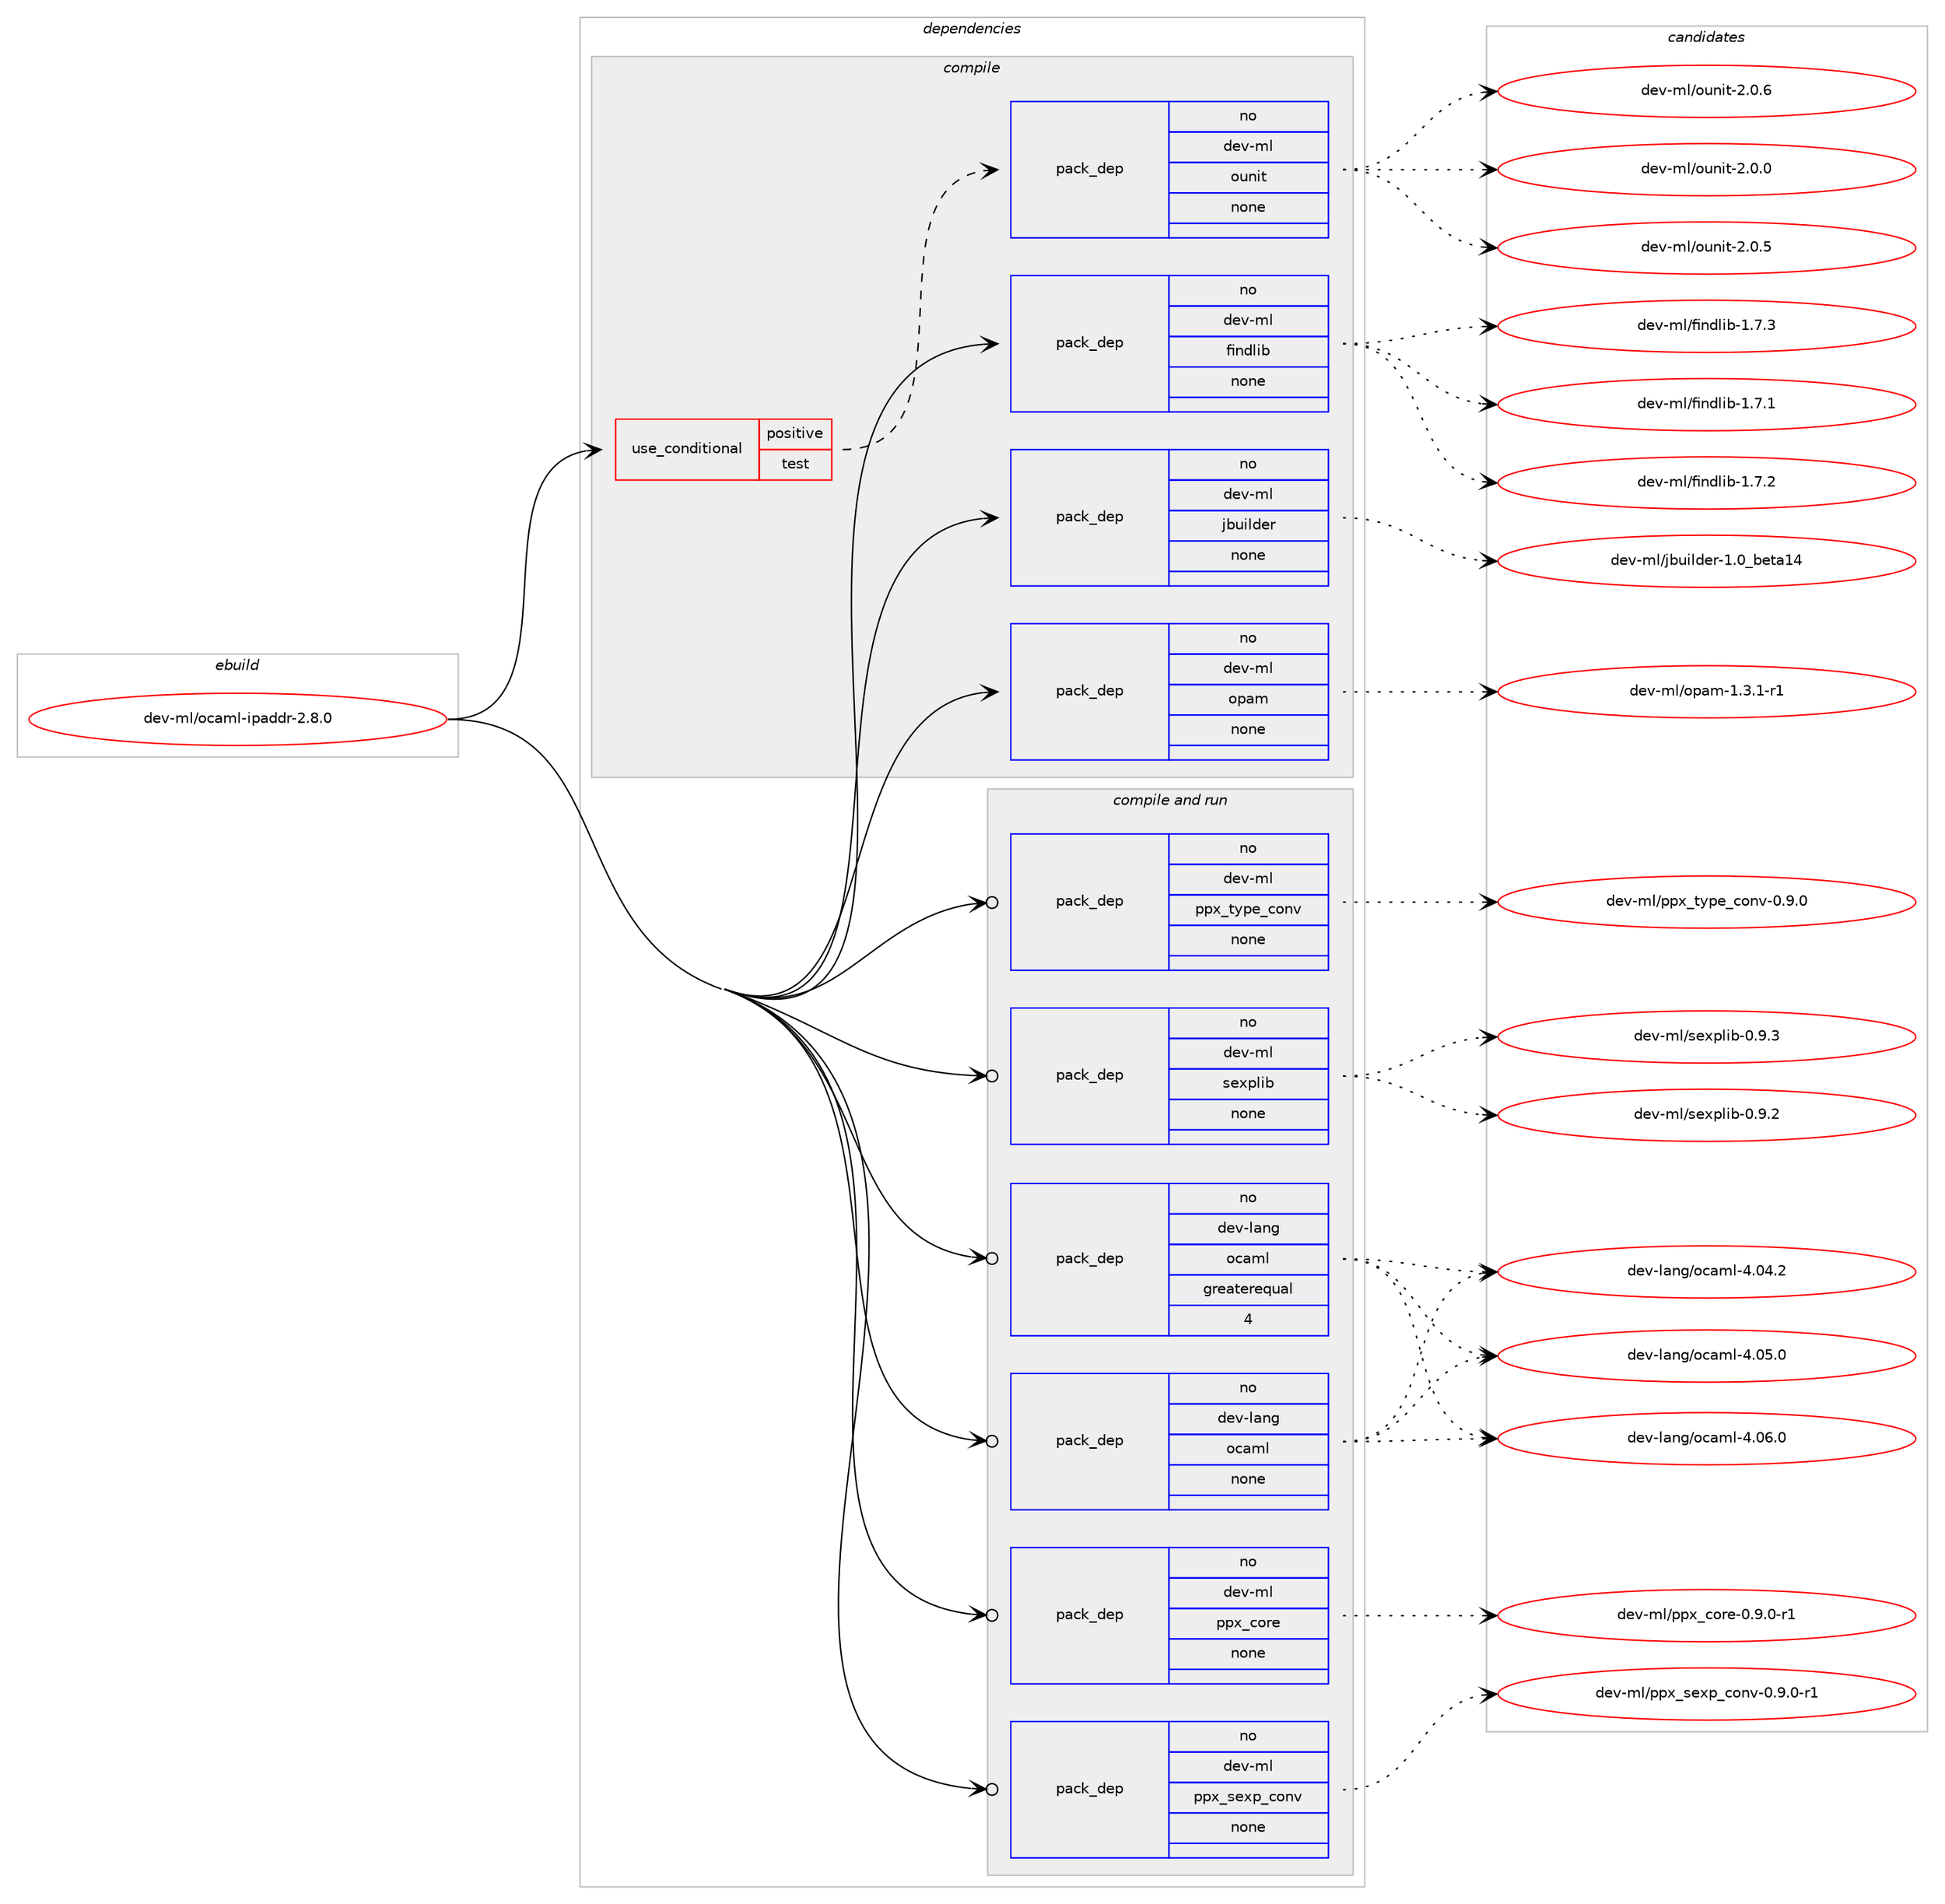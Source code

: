 digraph prolog {

# *************
# Graph options
# *************

newrank=true;
concentrate=true;
compound=true;
graph [rankdir=LR,fontname=Helvetica,fontsize=10,ranksep=1.5];#, ranksep=2.5, nodesep=0.2];
edge  [arrowhead=vee];
node  [fontname=Helvetica,fontsize=10];

# **********
# The ebuild
# **********

subgraph cluster_leftcol {
color=gray;
rank=same;
label=<<i>ebuild</i>>;
id [label="dev-ml/ocaml-ipaddr-2.8.0", color=red, width=4, href="../dev-ml/ocaml-ipaddr-2.8.0.svg"];
}

# ****************
# The dependencies
# ****************

subgraph cluster_midcol {
color=gray;
label=<<i>dependencies</i>>;
subgraph cluster_compile {
fillcolor="#eeeeee";
style=filled;
label=<<i>compile</i>>;
subgraph cond26556 {
dependency123195 [label=<<TABLE BORDER="0" CELLBORDER="1" CELLSPACING="0" CELLPADDING="4"><TR><TD ROWSPAN="3" CELLPADDING="10">use_conditional</TD></TR><TR><TD>positive</TD></TR><TR><TD>test</TD></TR></TABLE>>, shape=none, color=red];
subgraph pack92982 {
dependency123196 [label=<<TABLE BORDER="0" CELLBORDER="1" CELLSPACING="0" CELLPADDING="4" WIDTH="220"><TR><TD ROWSPAN="6" CELLPADDING="30">pack_dep</TD></TR><TR><TD WIDTH="110">no</TD></TR><TR><TD>dev-ml</TD></TR><TR><TD>ounit</TD></TR><TR><TD>none</TD></TR><TR><TD></TD></TR></TABLE>>, shape=none, color=blue];
}
dependency123195:e -> dependency123196:w [weight=20,style="dashed",arrowhead="vee"];
}
id:e -> dependency123195:w [weight=20,style="solid",arrowhead="vee"];
subgraph pack92983 {
dependency123197 [label=<<TABLE BORDER="0" CELLBORDER="1" CELLSPACING="0" CELLPADDING="4" WIDTH="220"><TR><TD ROWSPAN="6" CELLPADDING="30">pack_dep</TD></TR><TR><TD WIDTH="110">no</TD></TR><TR><TD>dev-ml</TD></TR><TR><TD>findlib</TD></TR><TR><TD>none</TD></TR><TR><TD></TD></TR></TABLE>>, shape=none, color=blue];
}
id:e -> dependency123197:w [weight=20,style="solid",arrowhead="vee"];
subgraph pack92984 {
dependency123198 [label=<<TABLE BORDER="0" CELLBORDER="1" CELLSPACING="0" CELLPADDING="4" WIDTH="220"><TR><TD ROWSPAN="6" CELLPADDING="30">pack_dep</TD></TR><TR><TD WIDTH="110">no</TD></TR><TR><TD>dev-ml</TD></TR><TR><TD>jbuilder</TD></TR><TR><TD>none</TD></TR><TR><TD></TD></TR></TABLE>>, shape=none, color=blue];
}
id:e -> dependency123198:w [weight=20,style="solid",arrowhead="vee"];
subgraph pack92985 {
dependency123199 [label=<<TABLE BORDER="0" CELLBORDER="1" CELLSPACING="0" CELLPADDING="4" WIDTH="220"><TR><TD ROWSPAN="6" CELLPADDING="30">pack_dep</TD></TR><TR><TD WIDTH="110">no</TD></TR><TR><TD>dev-ml</TD></TR><TR><TD>opam</TD></TR><TR><TD>none</TD></TR><TR><TD></TD></TR></TABLE>>, shape=none, color=blue];
}
id:e -> dependency123199:w [weight=20,style="solid",arrowhead="vee"];
}
subgraph cluster_compileandrun {
fillcolor="#eeeeee";
style=filled;
label=<<i>compile and run</i>>;
subgraph pack92986 {
dependency123200 [label=<<TABLE BORDER="0" CELLBORDER="1" CELLSPACING="0" CELLPADDING="4" WIDTH="220"><TR><TD ROWSPAN="6" CELLPADDING="30">pack_dep</TD></TR><TR><TD WIDTH="110">no</TD></TR><TR><TD>dev-lang</TD></TR><TR><TD>ocaml</TD></TR><TR><TD>greaterequal</TD></TR><TR><TD>4</TD></TR></TABLE>>, shape=none, color=blue];
}
id:e -> dependency123200:w [weight=20,style="solid",arrowhead="odotvee"];
subgraph pack92987 {
dependency123201 [label=<<TABLE BORDER="0" CELLBORDER="1" CELLSPACING="0" CELLPADDING="4" WIDTH="220"><TR><TD ROWSPAN="6" CELLPADDING="30">pack_dep</TD></TR><TR><TD WIDTH="110">no</TD></TR><TR><TD>dev-lang</TD></TR><TR><TD>ocaml</TD></TR><TR><TD>none</TD></TR><TR><TD></TD></TR></TABLE>>, shape=none, color=blue];
}
id:e -> dependency123201:w [weight=20,style="solid",arrowhead="odotvee"];
subgraph pack92988 {
dependency123202 [label=<<TABLE BORDER="0" CELLBORDER="1" CELLSPACING="0" CELLPADDING="4" WIDTH="220"><TR><TD ROWSPAN="6" CELLPADDING="30">pack_dep</TD></TR><TR><TD WIDTH="110">no</TD></TR><TR><TD>dev-ml</TD></TR><TR><TD>ppx_core</TD></TR><TR><TD>none</TD></TR><TR><TD></TD></TR></TABLE>>, shape=none, color=blue];
}
id:e -> dependency123202:w [weight=20,style="solid",arrowhead="odotvee"];
subgraph pack92989 {
dependency123203 [label=<<TABLE BORDER="0" CELLBORDER="1" CELLSPACING="0" CELLPADDING="4" WIDTH="220"><TR><TD ROWSPAN="6" CELLPADDING="30">pack_dep</TD></TR><TR><TD WIDTH="110">no</TD></TR><TR><TD>dev-ml</TD></TR><TR><TD>ppx_sexp_conv</TD></TR><TR><TD>none</TD></TR><TR><TD></TD></TR></TABLE>>, shape=none, color=blue];
}
id:e -> dependency123203:w [weight=20,style="solid",arrowhead="odotvee"];
subgraph pack92990 {
dependency123204 [label=<<TABLE BORDER="0" CELLBORDER="1" CELLSPACING="0" CELLPADDING="4" WIDTH="220"><TR><TD ROWSPAN="6" CELLPADDING="30">pack_dep</TD></TR><TR><TD WIDTH="110">no</TD></TR><TR><TD>dev-ml</TD></TR><TR><TD>ppx_type_conv</TD></TR><TR><TD>none</TD></TR><TR><TD></TD></TR></TABLE>>, shape=none, color=blue];
}
id:e -> dependency123204:w [weight=20,style="solid",arrowhead="odotvee"];
subgraph pack92991 {
dependency123205 [label=<<TABLE BORDER="0" CELLBORDER="1" CELLSPACING="0" CELLPADDING="4" WIDTH="220"><TR><TD ROWSPAN="6" CELLPADDING="30">pack_dep</TD></TR><TR><TD WIDTH="110">no</TD></TR><TR><TD>dev-ml</TD></TR><TR><TD>sexplib</TD></TR><TR><TD>none</TD></TR><TR><TD></TD></TR></TABLE>>, shape=none, color=blue];
}
id:e -> dependency123205:w [weight=20,style="solid",arrowhead="odotvee"];
}
subgraph cluster_run {
fillcolor="#eeeeee";
style=filled;
label=<<i>run</i>>;
}
}

# **************
# The candidates
# **************

subgraph cluster_choices {
rank=same;
color=gray;
label=<<i>candidates</i>>;

subgraph choice92982 {
color=black;
nodesep=1;
choice1001011184510910847111117110105116455046484648 [label="dev-ml/ounit-2.0.0", color=red, width=4,href="../dev-ml/ounit-2.0.0.svg"];
choice1001011184510910847111117110105116455046484653 [label="dev-ml/ounit-2.0.5", color=red, width=4,href="../dev-ml/ounit-2.0.5.svg"];
choice1001011184510910847111117110105116455046484654 [label="dev-ml/ounit-2.0.6", color=red, width=4,href="../dev-ml/ounit-2.0.6.svg"];
dependency123196:e -> choice1001011184510910847111117110105116455046484648:w [style=dotted,weight="100"];
dependency123196:e -> choice1001011184510910847111117110105116455046484653:w [style=dotted,weight="100"];
dependency123196:e -> choice1001011184510910847111117110105116455046484654:w [style=dotted,weight="100"];
}
subgraph choice92983 {
color=black;
nodesep=1;
choice100101118451091084710210511010010810598454946554649 [label="dev-ml/findlib-1.7.1", color=red, width=4,href="../dev-ml/findlib-1.7.1.svg"];
choice100101118451091084710210511010010810598454946554650 [label="dev-ml/findlib-1.7.2", color=red, width=4,href="../dev-ml/findlib-1.7.2.svg"];
choice100101118451091084710210511010010810598454946554651 [label="dev-ml/findlib-1.7.3", color=red, width=4,href="../dev-ml/findlib-1.7.3.svg"];
dependency123197:e -> choice100101118451091084710210511010010810598454946554649:w [style=dotted,weight="100"];
dependency123197:e -> choice100101118451091084710210511010010810598454946554650:w [style=dotted,weight="100"];
dependency123197:e -> choice100101118451091084710210511010010810598454946554651:w [style=dotted,weight="100"];
}
subgraph choice92984 {
color=black;
nodesep=1;
choice100101118451091084710698117105108100101114454946489598101116974952 [label="dev-ml/jbuilder-1.0_beta14", color=red, width=4,href="../dev-ml/jbuilder-1.0_beta14.svg"];
dependency123198:e -> choice100101118451091084710698117105108100101114454946489598101116974952:w [style=dotted,weight="100"];
}
subgraph choice92985 {
color=black;
nodesep=1;
choice1001011184510910847111112971094549465146494511449 [label="dev-ml/opam-1.3.1-r1", color=red, width=4,href="../dev-ml/opam-1.3.1-r1.svg"];
dependency123199:e -> choice1001011184510910847111112971094549465146494511449:w [style=dotted,weight="100"];
}
subgraph choice92986 {
color=black;
nodesep=1;
choice100101118451089711010347111999710910845524648524650 [label="dev-lang/ocaml-4.04.2", color=red, width=4,href="../dev-lang/ocaml-4.04.2.svg"];
choice100101118451089711010347111999710910845524648534648 [label="dev-lang/ocaml-4.05.0", color=red, width=4,href="../dev-lang/ocaml-4.05.0.svg"];
choice100101118451089711010347111999710910845524648544648 [label="dev-lang/ocaml-4.06.0", color=red, width=4,href="../dev-lang/ocaml-4.06.0.svg"];
dependency123200:e -> choice100101118451089711010347111999710910845524648524650:w [style=dotted,weight="100"];
dependency123200:e -> choice100101118451089711010347111999710910845524648534648:w [style=dotted,weight="100"];
dependency123200:e -> choice100101118451089711010347111999710910845524648544648:w [style=dotted,weight="100"];
}
subgraph choice92987 {
color=black;
nodesep=1;
choice100101118451089711010347111999710910845524648524650 [label="dev-lang/ocaml-4.04.2", color=red, width=4,href="../dev-lang/ocaml-4.04.2.svg"];
choice100101118451089711010347111999710910845524648534648 [label="dev-lang/ocaml-4.05.0", color=red, width=4,href="../dev-lang/ocaml-4.05.0.svg"];
choice100101118451089711010347111999710910845524648544648 [label="dev-lang/ocaml-4.06.0", color=red, width=4,href="../dev-lang/ocaml-4.06.0.svg"];
dependency123201:e -> choice100101118451089711010347111999710910845524648524650:w [style=dotted,weight="100"];
dependency123201:e -> choice100101118451089711010347111999710910845524648534648:w [style=dotted,weight="100"];
dependency123201:e -> choice100101118451089711010347111999710910845524648544648:w [style=dotted,weight="100"];
}
subgraph choice92988 {
color=black;
nodesep=1;
choice100101118451091084711211212095991111141014548465746484511449 [label="dev-ml/ppx_core-0.9.0-r1", color=red, width=4,href="../dev-ml/ppx_core-0.9.0-r1.svg"];
dependency123202:e -> choice100101118451091084711211212095991111141014548465746484511449:w [style=dotted,weight="100"];
}
subgraph choice92989 {
color=black;
nodesep=1;
choice10010111845109108471121121209511510112011295991111101184548465746484511449 [label="dev-ml/ppx_sexp_conv-0.9.0-r1", color=red, width=4,href="../dev-ml/ppx_sexp_conv-0.9.0-r1.svg"];
dependency123203:e -> choice10010111845109108471121121209511510112011295991111101184548465746484511449:w [style=dotted,weight="100"];
}
subgraph choice92990 {
color=black;
nodesep=1;
choice1001011184510910847112112120951161211121019599111110118454846574648 [label="dev-ml/ppx_type_conv-0.9.0", color=red, width=4,href="../dev-ml/ppx_type_conv-0.9.0.svg"];
dependency123204:e -> choice1001011184510910847112112120951161211121019599111110118454846574648:w [style=dotted,weight="100"];
}
subgraph choice92991 {
color=black;
nodesep=1;
choice100101118451091084711510112011210810598454846574650 [label="dev-ml/sexplib-0.9.2", color=red, width=4,href="../dev-ml/sexplib-0.9.2.svg"];
choice100101118451091084711510112011210810598454846574651 [label="dev-ml/sexplib-0.9.3", color=red, width=4,href="../dev-ml/sexplib-0.9.3.svg"];
dependency123205:e -> choice100101118451091084711510112011210810598454846574650:w [style=dotted,weight="100"];
dependency123205:e -> choice100101118451091084711510112011210810598454846574651:w [style=dotted,weight="100"];
}
}

}
